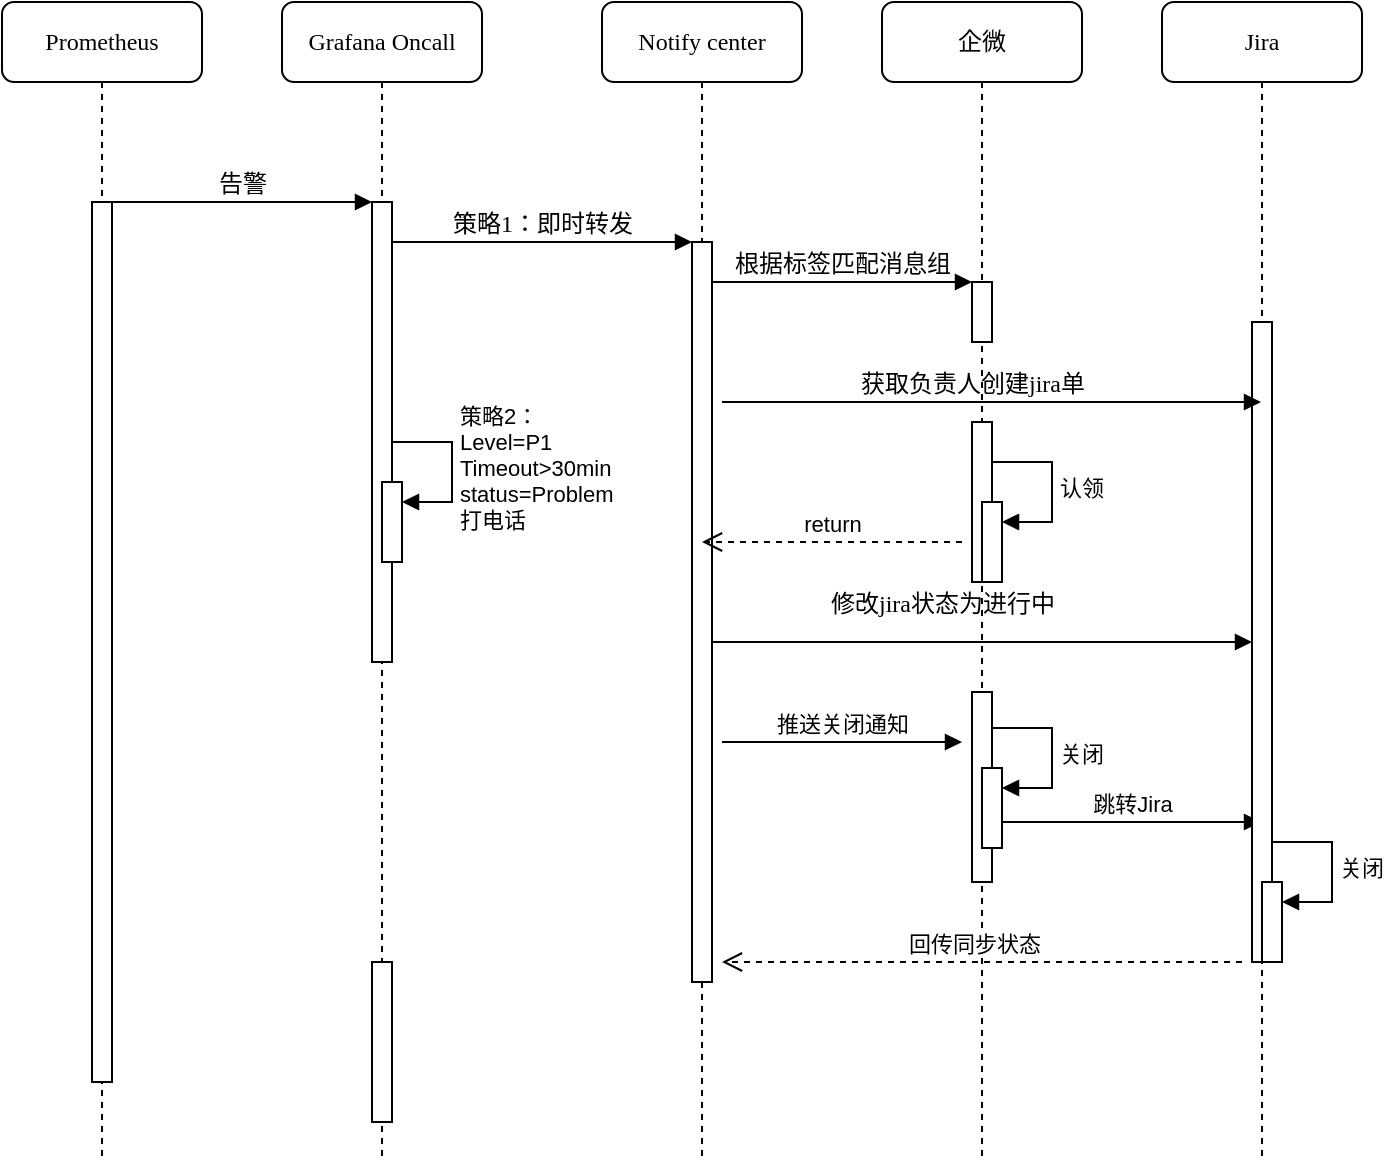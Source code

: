 <mxfile version="21.0.6" type="github">
  <diagram name="Page-1" id="13e1069c-82ec-6db2-03f1-153e76fe0fe0">
    <mxGraphModel dx="1434" dy="764" grid="1" gridSize="10" guides="1" tooltips="1" connect="1" arrows="1" fold="1" page="1" pageScale="1" pageWidth="1100" pageHeight="850" background="none" math="0" shadow="0">
      <root>
        <mxCell id="0" />
        <mxCell id="1" parent="0" />
        <mxCell id="7baba1c4bc27f4b0-2" value="Grafana Oncall" style="shape=umlLifeline;perimeter=lifelinePerimeter;whiteSpace=wrap;html=1;container=1;collapsible=0;recursiveResize=0;outlineConnect=0;rounded=1;shadow=0;comic=0;labelBackgroundColor=none;strokeWidth=1;fontFamily=Verdana;fontSize=12;align=center;" parent="1" vertex="1">
          <mxGeometry x="240" y="80" width="100" height="580" as="geometry" />
        </mxCell>
        <mxCell id="7baba1c4bc27f4b0-10" value="" style="html=1;points=[];perimeter=orthogonalPerimeter;rounded=0;shadow=0;comic=0;labelBackgroundColor=none;strokeWidth=1;fontFamily=Verdana;fontSize=12;align=center;" parent="7baba1c4bc27f4b0-2" vertex="1">
          <mxGeometry x="45" y="100" width="10" height="230" as="geometry" />
        </mxCell>
        <mxCell id="IDmIphBm_pjUk07gQTEW-24" value="" style="html=1;points=[];perimeter=orthogonalPerimeter;outlineConnect=0;targetShapes=umlLifeline;portConstraint=eastwest;newEdgeStyle={&quot;edgeStyle&quot;:&quot;elbowEdgeStyle&quot;,&quot;elbow&quot;:&quot;vertical&quot;,&quot;curved&quot;:0,&quot;rounded&quot;:0};" vertex="1" parent="7baba1c4bc27f4b0-2">
          <mxGeometry x="45" y="480" width="10" height="80" as="geometry" />
        </mxCell>
        <mxCell id="IDmIphBm_pjUk07gQTEW-41" value="" style="html=1;points=[];perimeter=orthogonalPerimeter;outlineConnect=0;targetShapes=umlLifeline;portConstraint=eastwest;newEdgeStyle={&quot;edgeStyle&quot;:&quot;elbowEdgeStyle&quot;,&quot;elbow&quot;:&quot;vertical&quot;,&quot;curved&quot;:0,&quot;rounded&quot;:0};" vertex="1" parent="7baba1c4bc27f4b0-2">
          <mxGeometry x="50" y="240" width="10" height="40" as="geometry" />
        </mxCell>
        <mxCell id="IDmIphBm_pjUk07gQTEW-42" value="策略2：&lt;br&gt;Level=P1&lt;br style=&quot;border-color: var(--border-color);&quot;&gt;Timeout&amp;gt;30min&lt;br style=&quot;border-color: var(--border-color);&quot;&gt;status=Problem&lt;br style=&quot;border-color: var(--border-color);&quot;&gt;打电话" style="html=1;align=left;spacingLeft=2;endArrow=block;rounded=0;edgeStyle=orthogonalEdgeStyle;curved=0;rounded=0;" edge="1" target="IDmIphBm_pjUk07gQTEW-41" parent="7baba1c4bc27f4b0-2">
          <mxGeometry relative="1" as="geometry">
            <mxPoint x="55" y="220" as="sourcePoint" />
            <Array as="points">
              <mxPoint x="85" y="250" />
            </Array>
          </mxGeometry>
        </mxCell>
        <mxCell id="7baba1c4bc27f4b0-3" value="Notify center" style="shape=umlLifeline;perimeter=lifelinePerimeter;whiteSpace=wrap;html=1;container=1;collapsible=0;recursiveResize=0;outlineConnect=0;rounded=1;shadow=0;comic=0;labelBackgroundColor=none;strokeWidth=1;fontFamily=Verdana;fontSize=12;align=center;" parent="1" vertex="1">
          <mxGeometry x="400" y="80" width="100" height="580" as="geometry" />
        </mxCell>
        <mxCell id="7baba1c4bc27f4b0-13" value="" style="html=1;points=[];perimeter=orthogonalPerimeter;rounded=0;shadow=0;comic=0;labelBackgroundColor=none;strokeWidth=1;fontFamily=Verdana;fontSize=12;align=center;" parent="7baba1c4bc27f4b0-3" vertex="1">
          <mxGeometry x="45" y="120" width="10" height="370" as="geometry" />
        </mxCell>
        <mxCell id="7baba1c4bc27f4b0-4" value="企微" style="shape=umlLifeline;perimeter=lifelinePerimeter;whiteSpace=wrap;html=1;container=1;collapsible=0;recursiveResize=0;outlineConnect=0;rounded=1;shadow=0;comic=0;labelBackgroundColor=none;strokeWidth=1;fontFamily=Verdana;fontSize=12;align=center;" parent="1" vertex="1">
          <mxGeometry x="540" y="80" width="100" height="580" as="geometry" />
        </mxCell>
        <mxCell id="7baba1c4bc27f4b0-22" value="" style="html=1;points=[];perimeter=orthogonalPerimeter;rounded=0;shadow=0;comic=0;labelBackgroundColor=none;strokeWidth=1;fontFamily=Verdana;fontSize=12;align=center;" parent="7baba1c4bc27f4b0-4" vertex="1">
          <mxGeometry x="45" y="345" width="10" height="95" as="geometry" />
        </mxCell>
        <mxCell id="7baba1c4bc27f4b0-16" value="" style="html=1;points=[];perimeter=orthogonalPerimeter;rounded=0;shadow=0;comic=0;labelBackgroundColor=none;strokeWidth=1;fontFamily=Verdana;fontSize=12;align=center;" parent="7baba1c4bc27f4b0-4" vertex="1">
          <mxGeometry x="45" y="140" width="10" height="30" as="geometry" />
        </mxCell>
        <mxCell id="IDmIphBm_pjUk07gQTEW-11" value="修改jira状态为进行中" style="html=1;verticalAlign=bottom;endArrow=block;entryX=0;entryY=0;labelBackgroundColor=none;fontFamily=Verdana;fontSize=12;" edge="1" parent="7baba1c4bc27f4b0-4">
          <mxGeometry x="-0.148" y="10" relative="1" as="geometry">
            <mxPoint x="-85" y="320" as="sourcePoint" />
            <mxPoint x="185" y="320" as="targetPoint" />
            <mxPoint as="offset" />
          </mxGeometry>
        </mxCell>
        <mxCell id="IDmIphBm_pjUk07gQTEW-31" value="" style="html=1;points=[];perimeter=orthogonalPerimeter;outlineConnect=0;targetShapes=umlLifeline;portConstraint=eastwest;newEdgeStyle={&quot;edgeStyle&quot;:&quot;elbowEdgeStyle&quot;,&quot;elbow&quot;:&quot;vertical&quot;,&quot;curved&quot;:0,&quot;rounded&quot;:0};" vertex="1" parent="7baba1c4bc27f4b0-4">
          <mxGeometry x="45" y="210" width="10" height="80" as="geometry" />
        </mxCell>
        <mxCell id="IDmIphBm_pjUk07gQTEW-32" value="" style="html=1;points=[];perimeter=orthogonalPerimeter;outlineConnect=0;targetShapes=umlLifeline;portConstraint=eastwest;newEdgeStyle={&quot;edgeStyle&quot;:&quot;elbowEdgeStyle&quot;,&quot;elbow&quot;:&quot;vertical&quot;,&quot;curved&quot;:0,&quot;rounded&quot;:0};" vertex="1" parent="7baba1c4bc27f4b0-4">
          <mxGeometry x="50" y="250" width="10" height="40" as="geometry" />
        </mxCell>
        <mxCell id="IDmIphBm_pjUk07gQTEW-33" value="认领" style="html=1;align=left;spacingLeft=2;endArrow=block;rounded=0;edgeStyle=orthogonalEdgeStyle;curved=0;rounded=0;" edge="1" target="IDmIphBm_pjUk07gQTEW-32" parent="7baba1c4bc27f4b0-4">
          <mxGeometry relative="1" as="geometry">
            <mxPoint x="55" y="230" as="sourcePoint" />
            <Array as="points">
              <mxPoint x="85" y="260" />
            </Array>
          </mxGeometry>
        </mxCell>
        <mxCell id="IDmIphBm_pjUk07gQTEW-35" value="" style="html=1;points=[];perimeter=orthogonalPerimeter;outlineConnect=0;targetShapes=umlLifeline;portConstraint=eastwest;newEdgeStyle={&quot;edgeStyle&quot;:&quot;elbowEdgeStyle&quot;,&quot;elbow&quot;:&quot;vertical&quot;,&quot;curved&quot;:0,&quot;rounded&quot;:0};" vertex="1" parent="7baba1c4bc27f4b0-4">
          <mxGeometry x="50" y="383" width="10" height="40" as="geometry" />
        </mxCell>
        <mxCell id="IDmIphBm_pjUk07gQTEW-36" value="关闭" style="html=1;align=left;spacingLeft=2;endArrow=block;rounded=0;edgeStyle=orthogonalEdgeStyle;curved=0;rounded=0;" edge="1" target="IDmIphBm_pjUk07gQTEW-35" parent="7baba1c4bc27f4b0-4">
          <mxGeometry relative="1" as="geometry">
            <mxPoint x="55" y="363" as="sourcePoint" />
            <Array as="points">
              <mxPoint x="85" y="393" />
            </Array>
          </mxGeometry>
        </mxCell>
        <mxCell id="IDmIphBm_pjUk07gQTEW-37" value="跳转Jira" style="html=1;verticalAlign=bottom;endArrow=block;edgeStyle=elbowEdgeStyle;elbow=vertical;curved=0;rounded=0;" edge="1" parent="7baba1c4bc27f4b0-4" target="IDmIphBm_pjUk07gQTEW-1">
          <mxGeometry width="80" relative="1" as="geometry">
            <mxPoint x="60" y="410" as="sourcePoint" />
            <mxPoint x="140" y="410" as="targetPoint" />
          </mxGeometry>
        </mxCell>
        <mxCell id="IDmIphBm_pjUk07gQTEW-38" value="回传同步状态" style="html=1;verticalAlign=bottom;endArrow=open;dashed=1;endSize=8;edgeStyle=elbowEdgeStyle;elbow=vertical;curved=0;rounded=0;" edge="1" parent="7baba1c4bc27f4b0-4">
          <mxGeometry x="0.035" relative="1" as="geometry">
            <mxPoint x="180" y="480" as="sourcePoint" />
            <mxPoint x="-80" y="480" as="targetPoint" />
            <Array as="points">
              <mxPoint x="150" y="480" />
            </Array>
            <mxPoint as="offset" />
          </mxGeometry>
        </mxCell>
        <mxCell id="7baba1c4bc27f4b0-8" value="Prometheus" style="shape=umlLifeline;perimeter=lifelinePerimeter;whiteSpace=wrap;html=1;container=1;collapsible=0;recursiveResize=0;outlineConnect=0;rounded=1;shadow=0;comic=0;labelBackgroundColor=none;strokeWidth=1;fontFamily=Verdana;fontSize=12;align=center;" parent="1" vertex="1">
          <mxGeometry x="100" y="80" width="100" height="580" as="geometry" />
        </mxCell>
        <mxCell id="7baba1c4bc27f4b0-9" value="" style="html=1;points=[];perimeter=orthogonalPerimeter;rounded=0;shadow=0;comic=0;labelBackgroundColor=none;strokeWidth=1;fontFamily=Verdana;fontSize=12;align=center;" parent="7baba1c4bc27f4b0-8" vertex="1">
          <mxGeometry x="45" y="100" width="10" height="440" as="geometry" />
        </mxCell>
        <mxCell id="7baba1c4bc27f4b0-17" value="根据标签匹配消息组" style="html=1;verticalAlign=bottom;endArrow=block;labelBackgroundColor=none;fontFamily=Verdana;fontSize=12;edgeStyle=elbowEdgeStyle;elbow=vertical;" parent="1" source="7baba1c4bc27f4b0-13" target="7baba1c4bc27f4b0-16" edge="1">
          <mxGeometry relative="1" as="geometry">
            <mxPoint x="510" y="220" as="sourcePoint" />
            <Array as="points">
              <mxPoint x="460" y="220" />
            </Array>
          </mxGeometry>
        </mxCell>
        <mxCell id="7baba1c4bc27f4b0-11" value="告警" style="html=1;verticalAlign=bottom;endArrow=block;entryX=0;entryY=0;labelBackgroundColor=none;fontFamily=Verdana;fontSize=12;edgeStyle=elbowEdgeStyle;elbow=vertical;" parent="1" source="7baba1c4bc27f4b0-9" target="7baba1c4bc27f4b0-10" edge="1">
          <mxGeometry relative="1" as="geometry">
            <mxPoint x="220" y="190" as="sourcePoint" />
          </mxGeometry>
        </mxCell>
        <mxCell id="7baba1c4bc27f4b0-14" value="策略1：即时转发" style="html=1;verticalAlign=bottom;endArrow=block;entryX=0;entryY=0;labelBackgroundColor=none;fontFamily=Verdana;fontSize=12;edgeStyle=elbowEdgeStyle;elbow=vertical;" parent="1" source="7baba1c4bc27f4b0-10" target="7baba1c4bc27f4b0-13" edge="1">
          <mxGeometry relative="1" as="geometry">
            <mxPoint x="370" y="200" as="sourcePoint" />
            <mxPoint as="offset" />
          </mxGeometry>
        </mxCell>
        <mxCell id="IDmIphBm_pjUk07gQTEW-1" value="Jira" style="shape=umlLifeline;perimeter=lifelinePerimeter;whiteSpace=wrap;html=1;container=1;collapsible=0;recursiveResize=0;outlineConnect=0;rounded=1;shadow=0;comic=0;labelBackgroundColor=none;strokeWidth=1;fontFamily=Verdana;fontSize=12;align=center;" vertex="1" parent="1">
          <mxGeometry x="680" y="80" width="100" height="580" as="geometry" />
        </mxCell>
        <mxCell id="IDmIphBm_pjUk07gQTEW-3" value="" style="html=1;points=[];perimeter=orthogonalPerimeter;rounded=0;shadow=0;comic=0;labelBackgroundColor=none;strokeWidth=1;fontFamily=Verdana;fontSize=12;align=center;" vertex="1" parent="IDmIphBm_pjUk07gQTEW-1">
          <mxGeometry x="45" y="160" width="10" height="320" as="geometry" />
        </mxCell>
        <mxCell id="IDmIphBm_pjUk07gQTEW-39" value="" style="html=1;points=[];perimeter=orthogonalPerimeter;outlineConnect=0;targetShapes=umlLifeline;portConstraint=eastwest;newEdgeStyle={&quot;edgeStyle&quot;:&quot;elbowEdgeStyle&quot;,&quot;elbow&quot;:&quot;vertical&quot;,&quot;curved&quot;:0,&quot;rounded&quot;:0};" vertex="1" parent="IDmIphBm_pjUk07gQTEW-1">
          <mxGeometry x="50" y="440" width="10" height="40" as="geometry" />
        </mxCell>
        <mxCell id="IDmIphBm_pjUk07gQTEW-40" value="关闭" style="html=1;align=left;spacingLeft=2;endArrow=block;rounded=0;edgeStyle=orthogonalEdgeStyle;curved=0;rounded=0;" edge="1" target="IDmIphBm_pjUk07gQTEW-39" parent="IDmIphBm_pjUk07gQTEW-1">
          <mxGeometry relative="1" as="geometry">
            <mxPoint x="55" y="420" as="sourcePoint" />
            <Array as="points">
              <mxPoint x="85" y="450" />
            </Array>
          </mxGeometry>
        </mxCell>
        <mxCell id="IDmIphBm_pjUk07gQTEW-2" value="获取负责人创建jira单" style="html=1;verticalAlign=bottom;endArrow=block;labelBackgroundColor=none;fontFamily=Verdana;fontSize=12;edgeStyle=elbowEdgeStyle;elbow=vertical;" edge="1" parent="1" target="IDmIphBm_pjUk07gQTEW-1">
          <mxGeometry x="-0.077" relative="1" as="geometry">
            <mxPoint x="460" y="280" as="sourcePoint" />
            <Array as="points">
              <mxPoint x="465" y="280" />
            </Array>
            <mxPoint x="590" y="280" as="targetPoint" />
            <mxPoint as="offset" />
          </mxGeometry>
        </mxCell>
        <mxCell id="IDmIphBm_pjUk07gQTEW-19" value="推送关闭通知" style="html=1;verticalAlign=bottom;endArrow=block;edgeStyle=elbowEdgeStyle;elbow=vertical;curved=0;rounded=0;" edge="1" parent="1">
          <mxGeometry width="80" relative="1" as="geometry">
            <mxPoint x="460" y="450" as="sourcePoint" />
            <mxPoint x="580" y="450" as="targetPoint" />
          </mxGeometry>
        </mxCell>
        <mxCell id="IDmIphBm_pjUk07gQTEW-34" value="return" style="html=1;verticalAlign=bottom;endArrow=open;dashed=1;endSize=8;edgeStyle=elbowEdgeStyle;elbow=vertical;curved=0;rounded=0;" edge="1" parent="1" target="7baba1c4bc27f4b0-3">
          <mxGeometry relative="1" as="geometry">
            <mxPoint x="580" y="350" as="sourcePoint" />
            <mxPoint x="500" y="350" as="targetPoint" />
          </mxGeometry>
        </mxCell>
      </root>
    </mxGraphModel>
  </diagram>
</mxfile>
